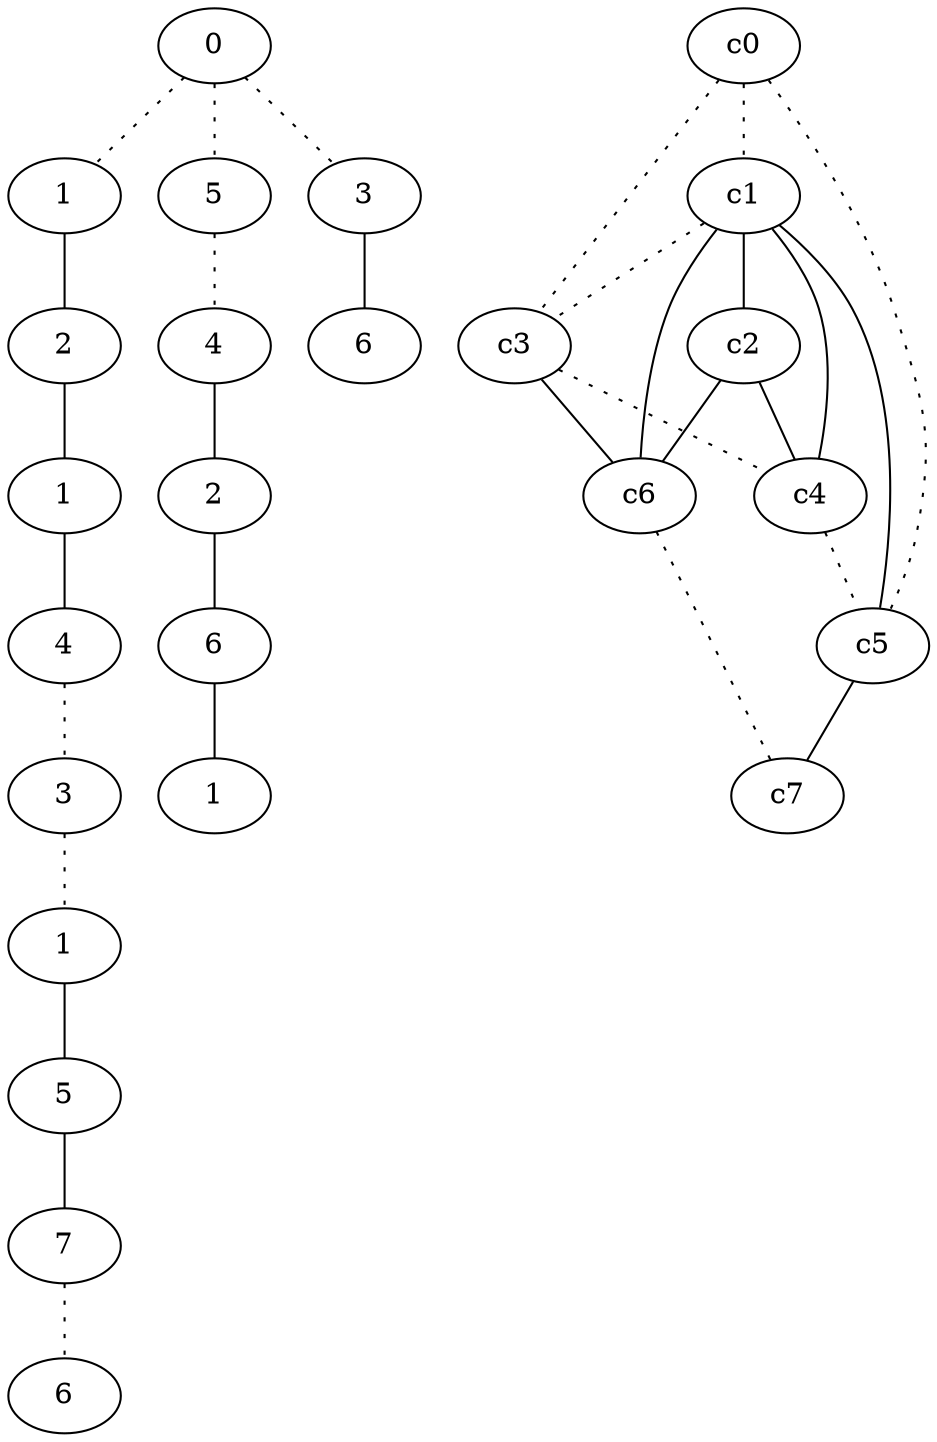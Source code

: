 graph {
a0[label=0];
a1[label=1];
a2[label=2];
a3[label=1];
a4[label=4];
a5[label=3];
a6[label=1];
a7[label=5];
a8[label=7];
a9[label=6];
a10[label=5];
a11[label=4];
a12[label=2];
a13[label=6];
a14[label=1];
a15[label=3];
a16[label=6];
a0 -- a1 [style=dotted];
a0 -- a10 [style=dotted];
a0 -- a15 [style=dotted];
a1 -- a2;
a2 -- a3;
a3 -- a4;
a4 -- a5 [style=dotted];
a5 -- a6 [style=dotted];
a6 -- a7;
a7 -- a8;
a8 -- a9 [style=dotted];
a10 -- a11 [style=dotted];
a11 -- a12;
a12 -- a13;
a13 -- a14;
a15 -- a16;
c0 -- c1 [style=dotted];
c0 -- c3 [style=dotted];
c0 -- c5 [style=dotted];
c1 -- c2;
c1 -- c3 [style=dotted];
c1 -- c4;
c1 -- c5;
c1 -- c6;
c2 -- c4;
c2 -- c6;
c3 -- c4 [style=dotted];
c3 -- c6;
c4 -- c5 [style=dotted];
c5 -- c7;
c6 -- c7 [style=dotted];
}
